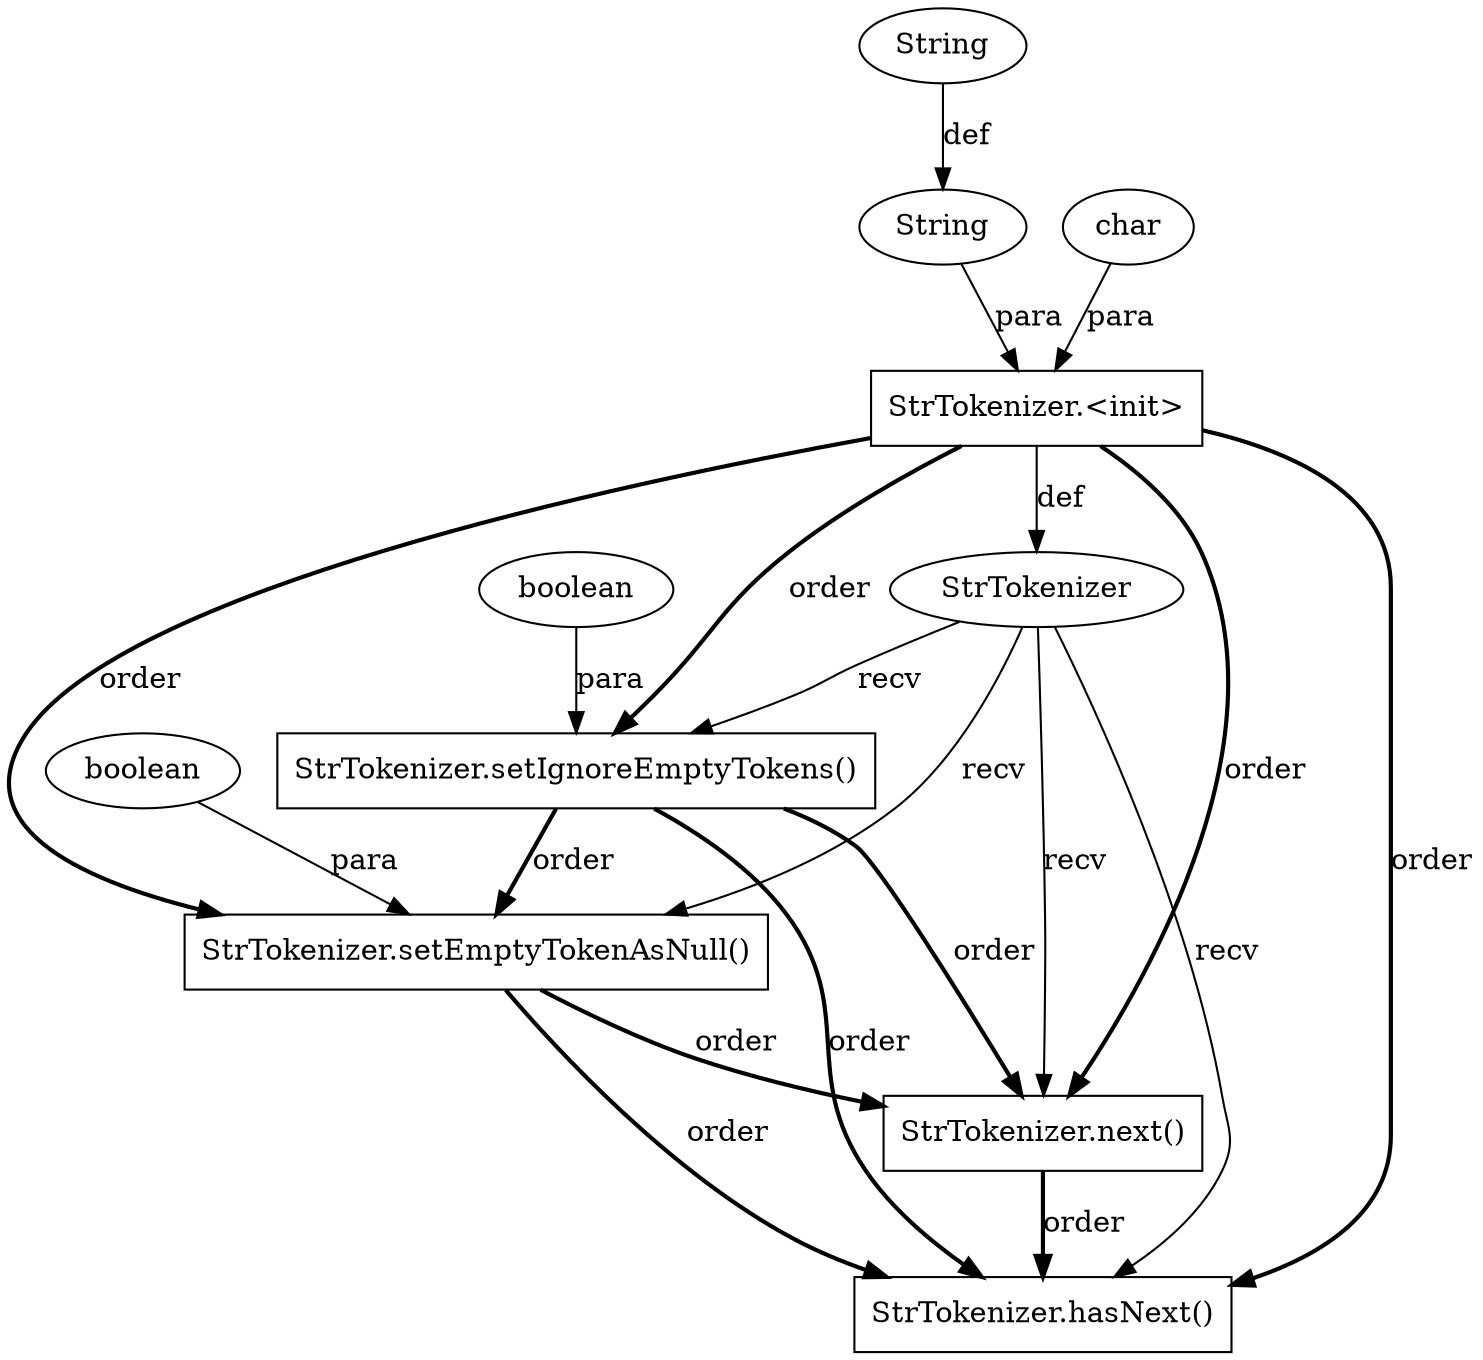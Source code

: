 digraph "AUG" {

  1 [ label="StrTokenizer.next()" shape="box" ];
  2 [ label="StrTokenizer" shape="ellipse" ];
  3 [ label="StrTokenizer.hasNext()" shape="box" ];
  4 [ label="StrTokenizer.setIgnoreEmptyTokens()" shape="box" ];
  5 [ label="StrTokenizer.setEmptyTokenAsNull()" shape="box" ];
  6 [ label="StrTokenizer.<init>" shape="box" ];
  7 [ label="String" shape="ellipse" ];
  8 [ label="boolean" shape="ellipse" ];
  9 [ label="String" shape="ellipse" ];
  10 [ label="boolean" shape="ellipse" ];
  11 [ label="char" shape="ellipse" ];
  5 -> 1 [ label="order" style="bold" ];
  6 -> 1 [ label="order" style="bold" ];
  2 -> 1 [ label="recv" style="solid" ];
  4 -> 1 [ label="order" style="bold" ];
  6 -> 2 [ label="def" style="solid" ];
  6 -> 3 [ label="order" style="bold" ];
  2 -> 3 [ label="recv" style="solid" ];
  4 -> 3 [ label="order" style="bold" ];
  5 -> 3 [ label="order" style="bold" ];
  1 -> 3 [ label="order" style="bold" ];
  8 -> 4 [ label="para" style="solid" ];
  6 -> 4 [ label="order" style="bold" ];
  2 -> 4 [ label="recv" style="solid" ];
  10 -> 5 [ label="para" style="solid" ];
  6 -> 5 [ label="order" style="bold" ];
  4 -> 5 [ label="order" style="bold" ];
  2 -> 5 [ label="recv" style="solid" ];
  11 -> 6 [ label="para" style="solid" ];
  7 -> 6 [ label="para" style="solid" ];
  9 -> 7 [ label="def" style="solid" ];
}
